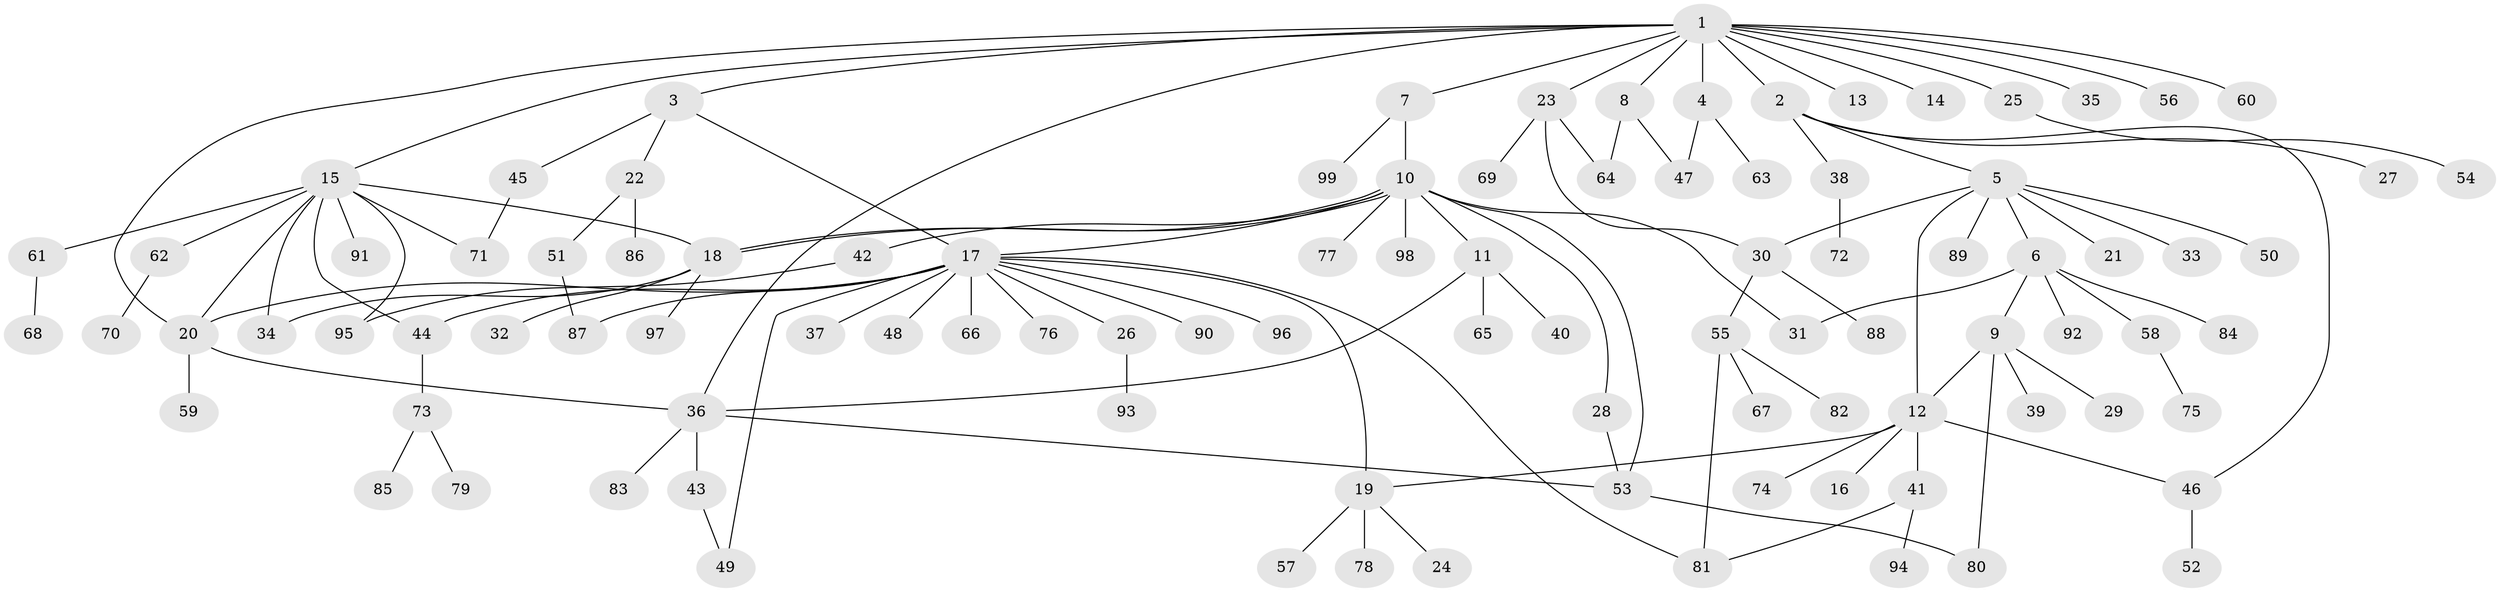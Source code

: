 // coarse degree distribution, {14: 0.02564102564102564, 5: 0.02564102564102564, 4: 0.10256410256410256, 3: 0.1282051282051282, 7: 0.07692307692307693, 2: 0.15384615384615385, 8: 0.05128205128205128, 1: 0.4358974358974359}
// Generated by graph-tools (version 1.1) at 2025/17/03/04/25 18:17:57]
// undirected, 99 vertices, 123 edges
graph export_dot {
graph [start="1"]
  node [color=gray90,style=filled];
  1;
  2;
  3;
  4;
  5;
  6;
  7;
  8;
  9;
  10;
  11;
  12;
  13;
  14;
  15;
  16;
  17;
  18;
  19;
  20;
  21;
  22;
  23;
  24;
  25;
  26;
  27;
  28;
  29;
  30;
  31;
  32;
  33;
  34;
  35;
  36;
  37;
  38;
  39;
  40;
  41;
  42;
  43;
  44;
  45;
  46;
  47;
  48;
  49;
  50;
  51;
  52;
  53;
  54;
  55;
  56;
  57;
  58;
  59;
  60;
  61;
  62;
  63;
  64;
  65;
  66;
  67;
  68;
  69;
  70;
  71;
  72;
  73;
  74;
  75;
  76;
  77;
  78;
  79;
  80;
  81;
  82;
  83;
  84;
  85;
  86;
  87;
  88;
  89;
  90;
  91;
  92;
  93;
  94;
  95;
  96;
  97;
  98;
  99;
  1 -- 2;
  1 -- 3;
  1 -- 4;
  1 -- 7;
  1 -- 8;
  1 -- 13;
  1 -- 14;
  1 -- 15;
  1 -- 20;
  1 -- 23;
  1 -- 25;
  1 -- 35;
  1 -- 36;
  1 -- 56;
  1 -- 60;
  2 -- 5;
  2 -- 27;
  2 -- 38;
  2 -- 46;
  3 -- 17;
  3 -- 22;
  3 -- 45;
  4 -- 47;
  4 -- 63;
  5 -- 6;
  5 -- 12;
  5 -- 21;
  5 -- 30;
  5 -- 33;
  5 -- 50;
  5 -- 89;
  6 -- 9;
  6 -- 31;
  6 -- 58;
  6 -- 84;
  6 -- 92;
  7 -- 10;
  7 -- 99;
  8 -- 47;
  8 -- 64;
  9 -- 12;
  9 -- 29;
  9 -- 39;
  9 -- 80;
  10 -- 11;
  10 -- 17;
  10 -- 18;
  10 -- 18;
  10 -- 28;
  10 -- 31;
  10 -- 42;
  10 -- 53;
  10 -- 77;
  10 -- 98;
  11 -- 36;
  11 -- 40;
  11 -- 65;
  12 -- 16;
  12 -- 19;
  12 -- 41;
  12 -- 46;
  12 -- 74;
  15 -- 18;
  15 -- 20;
  15 -- 34;
  15 -- 44;
  15 -- 61;
  15 -- 62;
  15 -- 71;
  15 -- 91;
  15 -- 95;
  17 -- 19;
  17 -- 20;
  17 -- 26;
  17 -- 37;
  17 -- 44;
  17 -- 48;
  17 -- 49;
  17 -- 66;
  17 -- 76;
  17 -- 81;
  17 -- 87;
  17 -- 90;
  17 -- 96;
  18 -- 32;
  18 -- 34;
  18 -- 97;
  19 -- 24;
  19 -- 57;
  19 -- 78;
  20 -- 36;
  20 -- 59;
  22 -- 51;
  22 -- 86;
  23 -- 30;
  23 -- 64;
  23 -- 69;
  25 -- 54;
  26 -- 93;
  28 -- 53;
  30 -- 55;
  30 -- 88;
  36 -- 43;
  36 -- 53;
  36 -- 83;
  38 -- 72;
  41 -- 81;
  41 -- 94;
  42 -- 95;
  43 -- 49;
  44 -- 73;
  45 -- 71;
  46 -- 52;
  51 -- 87;
  53 -- 80;
  55 -- 67;
  55 -- 81;
  55 -- 82;
  58 -- 75;
  61 -- 68;
  62 -- 70;
  73 -- 79;
  73 -- 85;
}
